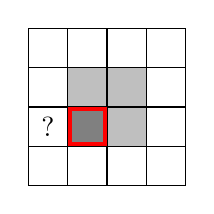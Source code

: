 \begin{tikzpicture}[every node/.style={minimum size=.5cm-\pgflinewidth, outer sep=0pt}]%
    \node[] at (0.25,+0.75) {?};
    \node[fill=gray] at (0.75,+0.75) {};
    \node[fill=lightgray] at (1.25,+0.75) {};
    %\node[] at (0.75,+0.25) {};
    \node[fill=lightgray] at (0.75,+1.25) {};
    \node[] at (1.75,+0.75) {};
    \node[fill=lightgray] at (1.25,+1.25) {};
    \node[] at (1.75,+1.25) {};
    \draw[step=0.5cm,color=black] (0,0) grid (2,2);
    \draw[color=red,line width=0.5mm] (0.525,0.525) rectangle +(0.45,0.45);
\end{tikzpicture}%
